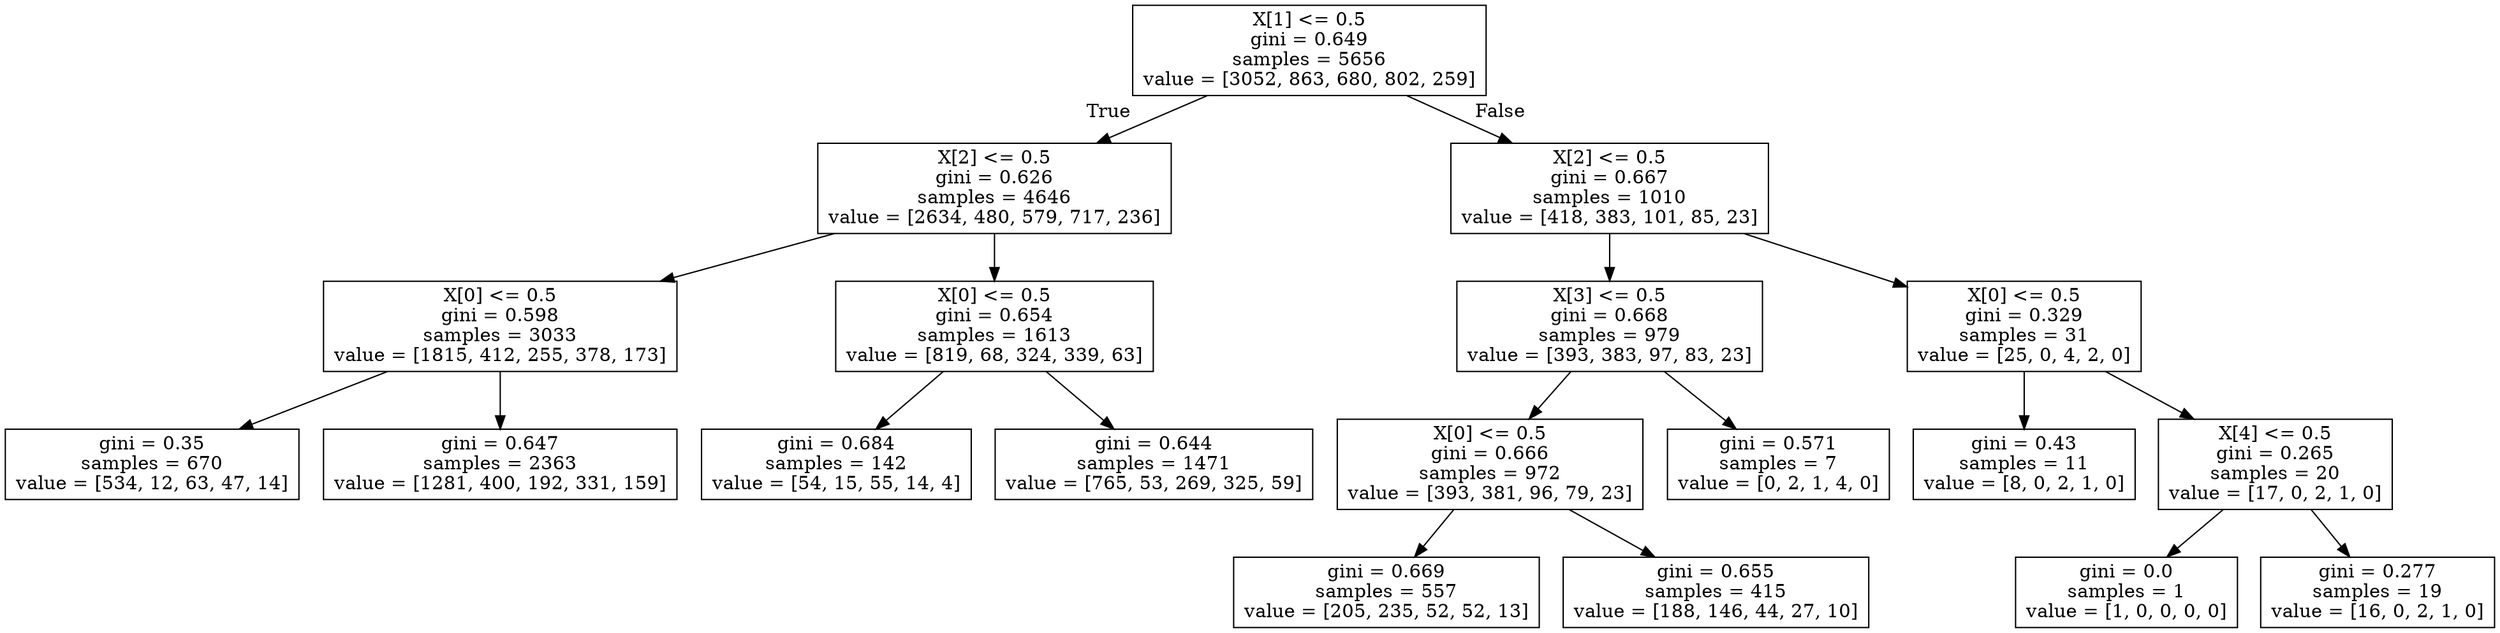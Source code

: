 digraph Tree {
node [shape=box] ;
0 [label="X[1] <= 0.5\ngini = 0.649\nsamples = 5656\nvalue = [3052, 863, 680, 802, 259]"] ;
1 [label="X[2] <= 0.5\ngini = 0.626\nsamples = 4646\nvalue = [2634, 480, 579, 717, 236]"] ;
0 -> 1 [labeldistance=2.5, labelangle=45, headlabel="True"] ;
2 [label="X[0] <= 0.5\ngini = 0.598\nsamples = 3033\nvalue = [1815, 412, 255, 378, 173]"] ;
1 -> 2 ;
3 [label="gini = 0.35\nsamples = 670\nvalue = [534, 12, 63, 47, 14]"] ;
2 -> 3 ;
4 [label="gini = 0.647\nsamples = 2363\nvalue = [1281, 400, 192, 331, 159]"] ;
2 -> 4 ;
5 [label="X[0] <= 0.5\ngini = 0.654\nsamples = 1613\nvalue = [819, 68, 324, 339, 63]"] ;
1 -> 5 ;
6 [label="gini = 0.684\nsamples = 142\nvalue = [54, 15, 55, 14, 4]"] ;
5 -> 6 ;
7 [label="gini = 0.644\nsamples = 1471\nvalue = [765, 53, 269, 325, 59]"] ;
5 -> 7 ;
8 [label="X[2] <= 0.5\ngini = 0.667\nsamples = 1010\nvalue = [418, 383, 101, 85, 23]"] ;
0 -> 8 [labeldistance=2.5, labelangle=-45, headlabel="False"] ;
9 [label="X[3] <= 0.5\ngini = 0.668\nsamples = 979\nvalue = [393, 383, 97, 83, 23]"] ;
8 -> 9 ;
10 [label="X[0] <= 0.5\ngini = 0.666\nsamples = 972\nvalue = [393, 381, 96, 79, 23]"] ;
9 -> 10 ;
11 [label="gini = 0.669\nsamples = 557\nvalue = [205, 235, 52, 52, 13]"] ;
10 -> 11 ;
12 [label="gini = 0.655\nsamples = 415\nvalue = [188, 146, 44, 27, 10]"] ;
10 -> 12 ;
13 [label="gini = 0.571\nsamples = 7\nvalue = [0, 2, 1, 4, 0]"] ;
9 -> 13 ;
14 [label="X[0] <= 0.5\ngini = 0.329\nsamples = 31\nvalue = [25, 0, 4, 2, 0]"] ;
8 -> 14 ;
15 [label="gini = 0.43\nsamples = 11\nvalue = [8, 0, 2, 1, 0]"] ;
14 -> 15 ;
16 [label="X[4] <= 0.5\ngini = 0.265\nsamples = 20\nvalue = [17, 0, 2, 1, 0]"] ;
14 -> 16 ;
17 [label="gini = 0.0\nsamples = 1\nvalue = [1, 0, 0, 0, 0]"] ;
16 -> 17 ;
18 [label="gini = 0.277\nsamples = 19\nvalue = [16, 0, 2, 1, 0]"] ;
16 -> 18 ;
}